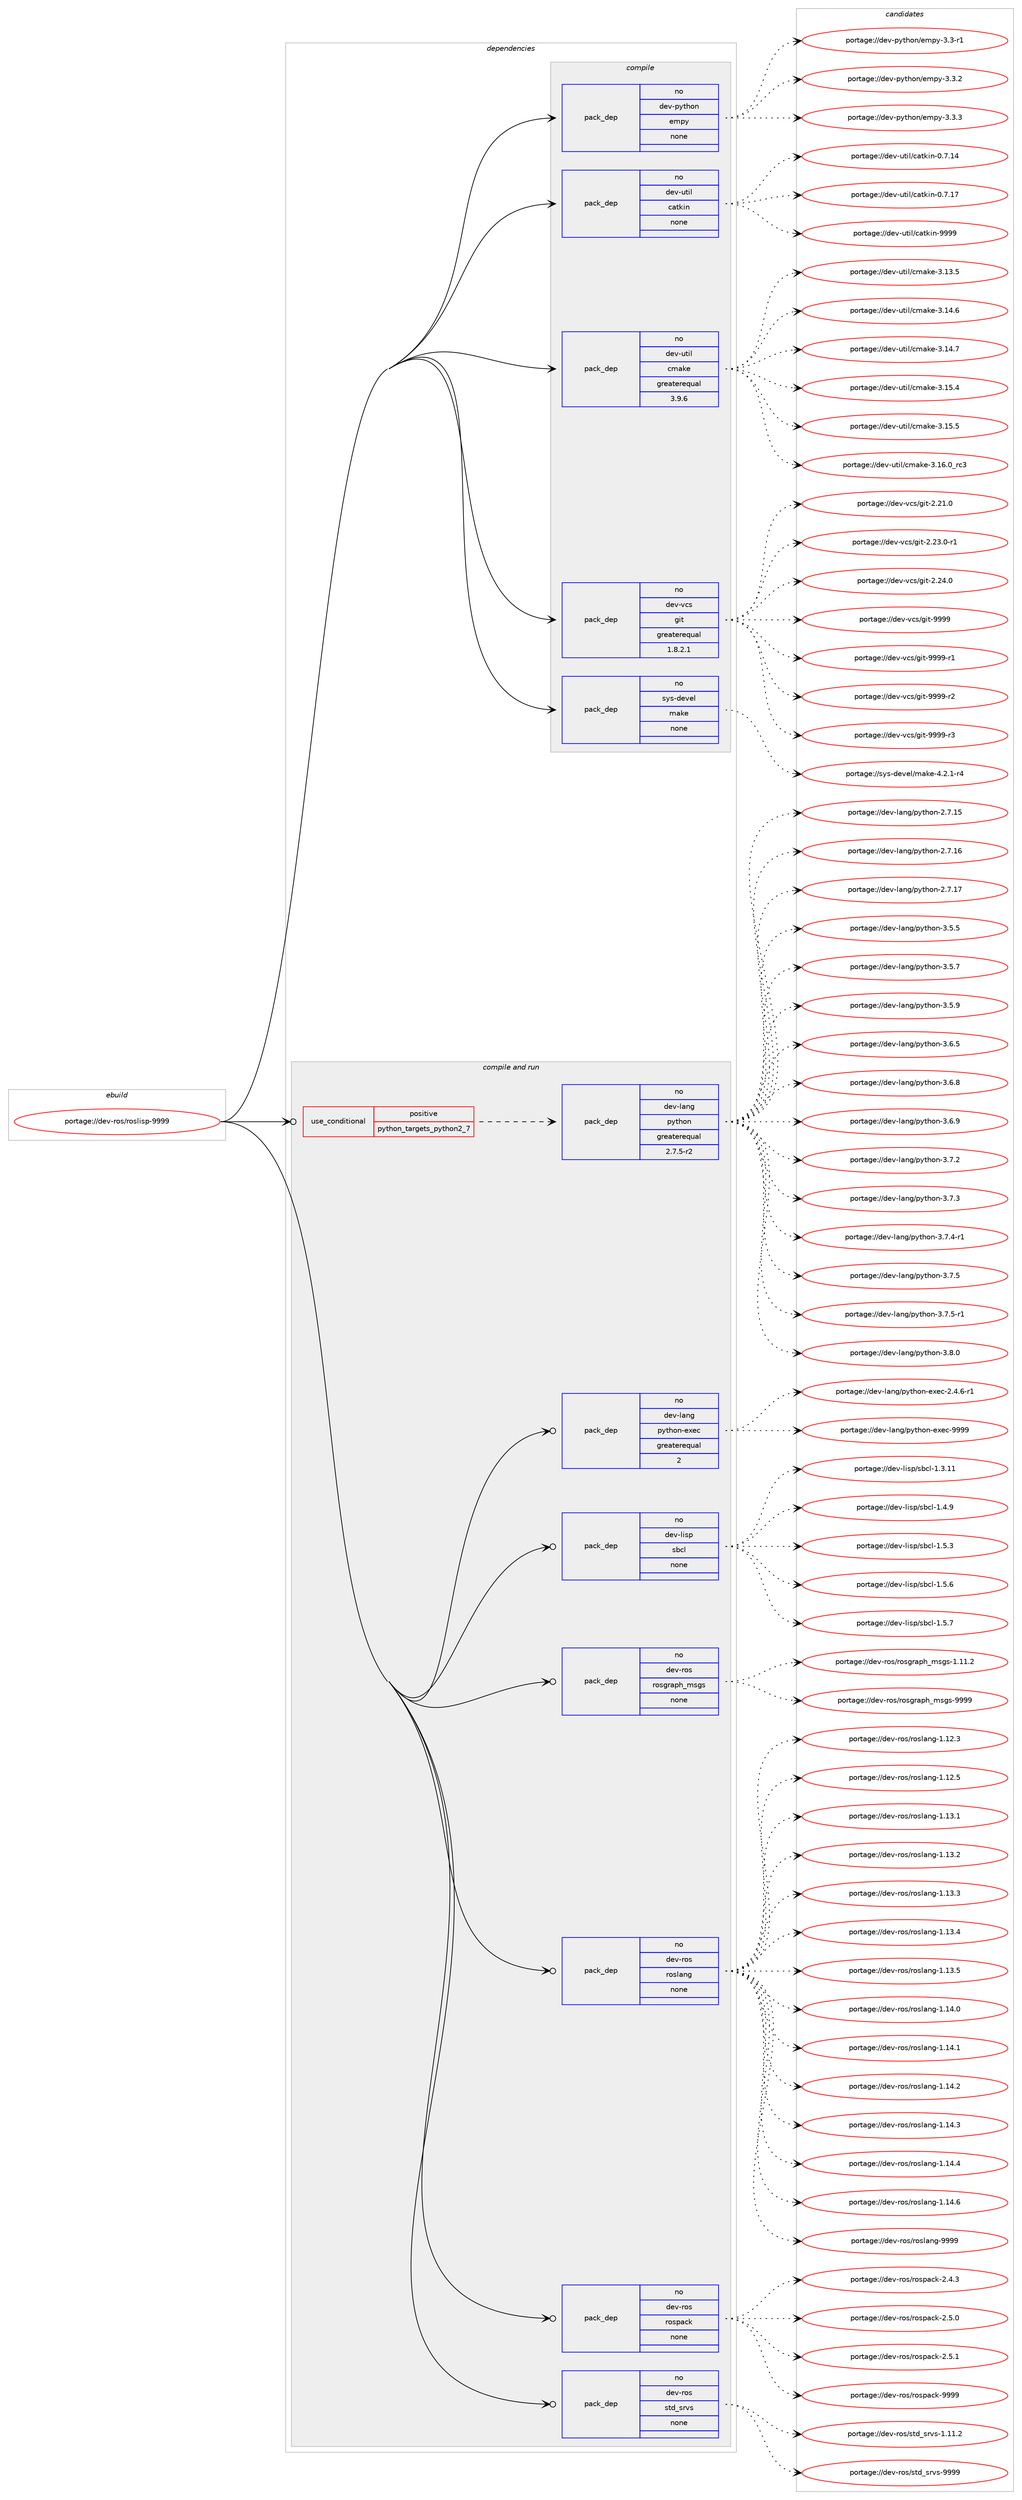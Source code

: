 digraph prolog {

# *************
# Graph options
# *************

newrank=true;
concentrate=true;
compound=true;
graph [rankdir=LR,fontname=Helvetica,fontsize=10,ranksep=1.5];#, ranksep=2.5, nodesep=0.2];
edge  [arrowhead=vee];
node  [fontname=Helvetica,fontsize=10];

# **********
# The ebuild
# **********

subgraph cluster_leftcol {
color=gray;
rank=same;
label=<<i>ebuild</i>>;
id [label="portage://dev-ros/roslisp-9999", color=red, width=4, href="../dev-ros/roslisp-9999.svg"];
}

# ****************
# The dependencies
# ****************

subgraph cluster_midcol {
color=gray;
label=<<i>dependencies</i>>;
subgraph cluster_compile {
fillcolor="#eeeeee";
style=filled;
label=<<i>compile</i>>;
subgraph pack149502 {
dependency196975 [label=<<TABLE BORDER="0" CELLBORDER="1" CELLSPACING="0" CELLPADDING="4" WIDTH="220"><TR><TD ROWSPAN="6" CELLPADDING="30">pack_dep</TD></TR><TR><TD WIDTH="110">no</TD></TR><TR><TD>dev-python</TD></TR><TR><TD>empy</TD></TR><TR><TD>none</TD></TR><TR><TD></TD></TR></TABLE>>, shape=none, color=blue];
}
id:e -> dependency196975:w [weight=20,style="solid",arrowhead="vee"];
subgraph pack149503 {
dependency196976 [label=<<TABLE BORDER="0" CELLBORDER="1" CELLSPACING="0" CELLPADDING="4" WIDTH="220"><TR><TD ROWSPAN="6" CELLPADDING="30">pack_dep</TD></TR><TR><TD WIDTH="110">no</TD></TR><TR><TD>dev-util</TD></TR><TR><TD>catkin</TD></TR><TR><TD>none</TD></TR><TR><TD></TD></TR></TABLE>>, shape=none, color=blue];
}
id:e -> dependency196976:w [weight=20,style="solid",arrowhead="vee"];
subgraph pack149504 {
dependency196977 [label=<<TABLE BORDER="0" CELLBORDER="1" CELLSPACING="0" CELLPADDING="4" WIDTH="220"><TR><TD ROWSPAN="6" CELLPADDING="30">pack_dep</TD></TR><TR><TD WIDTH="110">no</TD></TR><TR><TD>dev-util</TD></TR><TR><TD>cmake</TD></TR><TR><TD>greaterequal</TD></TR><TR><TD>3.9.6</TD></TR></TABLE>>, shape=none, color=blue];
}
id:e -> dependency196977:w [weight=20,style="solid",arrowhead="vee"];
subgraph pack149505 {
dependency196978 [label=<<TABLE BORDER="0" CELLBORDER="1" CELLSPACING="0" CELLPADDING="4" WIDTH="220"><TR><TD ROWSPAN="6" CELLPADDING="30">pack_dep</TD></TR><TR><TD WIDTH="110">no</TD></TR><TR><TD>dev-vcs</TD></TR><TR><TD>git</TD></TR><TR><TD>greaterequal</TD></TR><TR><TD>1.8.2.1</TD></TR></TABLE>>, shape=none, color=blue];
}
id:e -> dependency196978:w [weight=20,style="solid",arrowhead="vee"];
subgraph pack149506 {
dependency196979 [label=<<TABLE BORDER="0" CELLBORDER="1" CELLSPACING="0" CELLPADDING="4" WIDTH="220"><TR><TD ROWSPAN="6" CELLPADDING="30">pack_dep</TD></TR><TR><TD WIDTH="110">no</TD></TR><TR><TD>sys-devel</TD></TR><TR><TD>make</TD></TR><TR><TD>none</TD></TR><TR><TD></TD></TR></TABLE>>, shape=none, color=blue];
}
id:e -> dependency196979:w [weight=20,style="solid",arrowhead="vee"];
}
subgraph cluster_compileandrun {
fillcolor="#eeeeee";
style=filled;
label=<<i>compile and run</i>>;
subgraph cond44045 {
dependency196980 [label=<<TABLE BORDER="0" CELLBORDER="1" CELLSPACING="0" CELLPADDING="4"><TR><TD ROWSPAN="3" CELLPADDING="10">use_conditional</TD></TR><TR><TD>positive</TD></TR><TR><TD>python_targets_python2_7</TD></TR></TABLE>>, shape=none, color=red];
subgraph pack149507 {
dependency196981 [label=<<TABLE BORDER="0" CELLBORDER="1" CELLSPACING="0" CELLPADDING="4" WIDTH="220"><TR><TD ROWSPAN="6" CELLPADDING="30">pack_dep</TD></TR><TR><TD WIDTH="110">no</TD></TR><TR><TD>dev-lang</TD></TR><TR><TD>python</TD></TR><TR><TD>greaterequal</TD></TR><TR><TD>2.7.5-r2</TD></TR></TABLE>>, shape=none, color=blue];
}
dependency196980:e -> dependency196981:w [weight=20,style="dashed",arrowhead="vee"];
}
id:e -> dependency196980:w [weight=20,style="solid",arrowhead="odotvee"];
subgraph pack149508 {
dependency196982 [label=<<TABLE BORDER="0" CELLBORDER="1" CELLSPACING="0" CELLPADDING="4" WIDTH="220"><TR><TD ROWSPAN="6" CELLPADDING="30">pack_dep</TD></TR><TR><TD WIDTH="110">no</TD></TR><TR><TD>dev-lang</TD></TR><TR><TD>python-exec</TD></TR><TR><TD>greaterequal</TD></TR><TR><TD>2</TD></TR></TABLE>>, shape=none, color=blue];
}
id:e -> dependency196982:w [weight=20,style="solid",arrowhead="odotvee"];
subgraph pack149509 {
dependency196983 [label=<<TABLE BORDER="0" CELLBORDER="1" CELLSPACING="0" CELLPADDING="4" WIDTH="220"><TR><TD ROWSPAN="6" CELLPADDING="30">pack_dep</TD></TR><TR><TD WIDTH="110">no</TD></TR><TR><TD>dev-lisp</TD></TR><TR><TD>sbcl</TD></TR><TR><TD>none</TD></TR><TR><TD></TD></TR></TABLE>>, shape=none, color=blue];
}
id:e -> dependency196983:w [weight=20,style="solid",arrowhead="odotvee"];
subgraph pack149510 {
dependency196984 [label=<<TABLE BORDER="0" CELLBORDER="1" CELLSPACING="0" CELLPADDING="4" WIDTH="220"><TR><TD ROWSPAN="6" CELLPADDING="30">pack_dep</TD></TR><TR><TD WIDTH="110">no</TD></TR><TR><TD>dev-ros</TD></TR><TR><TD>rosgraph_msgs</TD></TR><TR><TD>none</TD></TR><TR><TD></TD></TR></TABLE>>, shape=none, color=blue];
}
id:e -> dependency196984:w [weight=20,style="solid",arrowhead="odotvee"];
subgraph pack149511 {
dependency196985 [label=<<TABLE BORDER="0" CELLBORDER="1" CELLSPACING="0" CELLPADDING="4" WIDTH="220"><TR><TD ROWSPAN="6" CELLPADDING="30">pack_dep</TD></TR><TR><TD WIDTH="110">no</TD></TR><TR><TD>dev-ros</TD></TR><TR><TD>roslang</TD></TR><TR><TD>none</TD></TR><TR><TD></TD></TR></TABLE>>, shape=none, color=blue];
}
id:e -> dependency196985:w [weight=20,style="solid",arrowhead="odotvee"];
subgraph pack149512 {
dependency196986 [label=<<TABLE BORDER="0" CELLBORDER="1" CELLSPACING="0" CELLPADDING="4" WIDTH="220"><TR><TD ROWSPAN="6" CELLPADDING="30">pack_dep</TD></TR><TR><TD WIDTH="110">no</TD></TR><TR><TD>dev-ros</TD></TR><TR><TD>rospack</TD></TR><TR><TD>none</TD></TR><TR><TD></TD></TR></TABLE>>, shape=none, color=blue];
}
id:e -> dependency196986:w [weight=20,style="solid",arrowhead="odotvee"];
subgraph pack149513 {
dependency196987 [label=<<TABLE BORDER="0" CELLBORDER="1" CELLSPACING="0" CELLPADDING="4" WIDTH="220"><TR><TD ROWSPAN="6" CELLPADDING="30">pack_dep</TD></TR><TR><TD WIDTH="110">no</TD></TR><TR><TD>dev-ros</TD></TR><TR><TD>std_srvs</TD></TR><TR><TD>none</TD></TR><TR><TD></TD></TR></TABLE>>, shape=none, color=blue];
}
id:e -> dependency196987:w [weight=20,style="solid",arrowhead="odotvee"];
}
subgraph cluster_run {
fillcolor="#eeeeee";
style=filled;
label=<<i>run</i>>;
}
}

# **************
# The candidates
# **************

subgraph cluster_choices {
rank=same;
color=gray;
label=<<i>candidates</i>>;

subgraph choice149502 {
color=black;
nodesep=1;
choiceportage1001011184511212111610411111047101109112121455146514511449 [label="portage://dev-python/empy-3.3-r1", color=red, width=4,href="../dev-python/empy-3.3-r1.svg"];
choiceportage1001011184511212111610411111047101109112121455146514650 [label="portage://dev-python/empy-3.3.2", color=red, width=4,href="../dev-python/empy-3.3.2.svg"];
choiceportage1001011184511212111610411111047101109112121455146514651 [label="portage://dev-python/empy-3.3.3", color=red, width=4,href="../dev-python/empy-3.3.3.svg"];
dependency196975:e -> choiceportage1001011184511212111610411111047101109112121455146514511449:w [style=dotted,weight="100"];
dependency196975:e -> choiceportage1001011184511212111610411111047101109112121455146514650:w [style=dotted,weight="100"];
dependency196975:e -> choiceportage1001011184511212111610411111047101109112121455146514651:w [style=dotted,weight="100"];
}
subgraph choice149503 {
color=black;
nodesep=1;
choiceportage1001011184511711610510847999711610710511045484655464952 [label="portage://dev-util/catkin-0.7.14", color=red, width=4,href="../dev-util/catkin-0.7.14.svg"];
choiceportage1001011184511711610510847999711610710511045484655464955 [label="portage://dev-util/catkin-0.7.17", color=red, width=4,href="../dev-util/catkin-0.7.17.svg"];
choiceportage100101118451171161051084799971161071051104557575757 [label="portage://dev-util/catkin-9999", color=red, width=4,href="../dev-util/catkin-9999.svg"];
dependency196976:e -> choiceportage1001011184511711610510847999711610710511045484655464952:w [style=dotted,weight="100"];
dependency196976:e -> choiceportage1001011184511711610510847999711610710511045484655464955:w [style=dotted,weight="100"];
dependency196976:e -> choiceportage100101118451171161051084799971161071051104557575757:w [style=dotted,weight="100"];
}
subgraph choice149504 {
color=black;
nodesep=1;
choiceportage1001011184511711610510847991099710710145514649514653 [label="portage://dev-util/cmake-3.13.5", color=red, width=4,href="../dev-util/cmake-3.13.5.svg"];
choiceportage1001011184511711610510847991099710710145514649524654 [label="portage://dev-util/cmake-3.14.6", color=red, width=4,href="../dev-util/cmake-3.14.6.svg"];
choiceportage1001011184511711610510847991099710710145514649524655 [label="portage://dev-util/cmake-3.14.7", color=red, width=4,href="../dev-util/cmake-3.14.7.svg"];
choiceportage1001011184511711610510847991099710710145514649534652 [label="portage://dev-util/cmake-3.15.4", color=red, width=4,href="../dev-util/cmake-3.15.4.svg"];
choiceportage1001011184511711610510847991099710710145514649534653 [label="portage://dev-util/cmake-3.15.5", color=red, width=4,href="../dev-util/cmake-3.15.5.svg"];
choiceportage1001011184511711610510847991099710710145514649544648951149951 [label="portage://dev-util/cmake-3.16.0_rc3", color=red, width=4,href="../dev-util/cmake-3.16.0_rc3.svg"];
dependency196977:e -> choiceportage1001011184511711610510847991099710710145514649514653:w [style=dotted,weight="100"];
dependency196977:e -> choiceportage1001011184511711610510847991099710710145514649524654:w [style=dotted,weight="100"];
dependency196977:e -> choiceportage1001011184511711610510847991099710710145514649524655:w [style=dotted,weight="100"];
dependency196977:e -> choiceportage1001011184511711610510847991099710710145514649534652:w [style=dotted,weight="100"];
dependency196977:e -> choiceportage1001011184511711610510847991099710710145514649534653:w [style=dotted,weight="100"];
dependency196977:e -> choiceportage1001011184511711610510847991099710710145514649544648951149951:w [style=dotted,weight="100"];
}
subgraph choice149505 {
color=black;
nodesep=1;
choiceportage10010111845118991154710310511645504650494648 [label="portage://dev-vcs/git-2.21.0", color=red, width=4,href="../dev-vcs/git-2.21.0.svg"];
choiceportage100101118451189911547103105116455046505146484511449 [label="portage://dev-vcs/git-2.23.0-r1", color=red, width=4,href="../dev-vcs/git-2.23.0-r1.svg"];
choiceportage10010111845118991154710310511645504650524648 [label="portage://dev-vcs/git-2.24.0", color=red, width=4,href="../dev-vcs/git-2.24.0.svg"];
choiceportage1001011184511899115471031051164557575757 [label="portage://dev-vcs/git-9999", color=red, width=4,href="../dev-vcs/git-9999.svg"];
choiceportage10010111845118991154710310511645575757574511449 [label="portage://dev-vcs/git-9999-r1", color=red, width=4,href="../dev-vcs/git-9999-r1.svg"];
choiceportage10010111845118991154710310511645575757574511450 [label="portage://dev-vcs/git-9999-r2", color=red, width=4,href="../dev-vcs/git-9999-r2.svg"];
choiceportage10010111845118991154710310511645575757574511451 [label="portage://dev-vcs/git-9999-r3", color=red, width=4,href="../dev-vcs/git-9999-r3.svg"];
dependency196978:e -> choiceportage10010111845118991154710310511645504650494648:w [style=dotted,weight="100"];
dependency196978:e -> choiceportage100101118451189911547103105116455046505146484511449:w [style=dotted,weight="100"];
dependency196978:e -> choiceportage10010111845118991154710310511645504650524648:w [style=dotted,weight="100"];
dependency196978:e -> choiceportage1001011184511899115471031051164557575757:w [style=dotted,weight="100"];
dependency196978:e -> choiceportage10010111845118991154710310511645575757574511449:w [style=dotted,weight="100"];
dependency196978:e -> choiceportage10010111845118991154710310511645575757574511450:w [style=dotted,weight="100"];
dependency196978:e -> choiceportage10010111845118991154710310511645575757574511451:w [style=dotted,weight="100"];
}
subgraph choice149506 {
color=black;
nodesep=1;
choiceportage1151211154510010111810110847109971071014552465046494511452 [label="portage://sys-devel/make-4.2.1-r4", color=red, width=4,href="../sys-devel/make-4.2.1-r4.svg"];
dependency196979:e -> choiceportage1151211154510010111810110847109971071014552465046494511452:w [style=dotted,weight="100"];
}
subgraph choice149507 {
color=black;
nodesep=1;
choiceportage10010111845108971101034711212111610411111045504655464953 [label="portage://dev-lang/python-2.7.15", color=red, width=4,href="../dev-lang/python-2.7.15.svg"];
choiceportage10010111845108971101034711212111610411111045504655464954 [label="portage://dev-lang/python-2.7.16", color=red, width=4,href="../dev-lang/python-2.7.16.svg"];
choiceportage10010111845108971101034711212111610411111045504655464955 [label="portage://dev-lang/python-2.7.17", color=red, width=4,href="../dev-lang/python-2.7.17.svg"];
choiceportage100101118451089711010347112121116104111110455146534653 [label="portage://dev-lang/python-3.5.5", color=red, width=4,href="../dev-lang/python-3.5.5.svg"];
choiceportage100101118451089711010347112121116104111110455146534655 [label="portage://dev-lang/python-3.5.7", color=red, width=4,href="../dev-lang/python-3.5.7.svg"];
choiceportage100101118451089711010347112121116104111110455146534657 [label="portage://dev-lang/python-3.5.9", color=red, width=4,href="../dev-lang/python-3.5.9.svg"];
choiceportage100101118451089711010347112121116104111110455146544653 [label="portage://dev-lang/python-3.6.5", color=red, width=4,href="../dev-lang/python-3.6.5.svg"];
choiceportage100101118451089711010347112121116104111110455146544656 [label="portage://dev-lang/python-3.6.8", color=red, width=4,href="../dev-lang/python-3.6.8.svg"];
choiceportage100101118451089711010347112121116104111110455146544657 [label="portage://dev-lang/python-3.6.9", color=red, width=4,href="../dev-lang/python-3.6.9.svg"];
choiceportage100101118451089711010347112121116104111110455146554650 [label="portage://dev-lang/python-3.7.2", color=red, width=4,href="../dev-lang/python-3.7.2.svg"];
choiceportage100101118451089711010347112121116104111110455146554651 [label="portage://dev-lang/python-3.7.3", color=red, width=4,href="../dev-lang/python-3.7.3.svg"];
choiceportage1001011184510897110103471121211161041111104551465546524511449 [label="portage://dev-lang/python-3.7.4-r1", color=red, width=4,href="../dev-lang/python-3.7.4-r1.svg"];
choiceportage100101118451089711010347112121116104111110455146554653 [label="portage://dev-lang/python-3.7.5", color=red, width=4,href="../dev-lang/python-3.7.5.svg"];
choiceportage1001011184510897110103471121211161041111104551465546534511449 [label="portage://dev-lang/python-3.7.5-r1", color=red, width=4,href="../dev-lang/python-3.7.5-r1.svg"];
choiceportage100101118451089711010347112121116104111110455146564648 [label="portage://dev-lang/python-3.8.0", color=red, width=4,href="../dev-lang/python-3.8.0.svg"];
dependency196981:e -> choiceportage10010111845108971101034711212111610411111045504655464953:w [style=dotted,weight="100"];
dependency196981:e -> choiceportage10010111845108971101034711212111610411111045504655464954:w [style=dotted,weight="100"];
dependency196981:e -> choiceportage10010111845108971101034711212111610411111045504655464955:w [style=dotted,weight="100"];
dependency196981:e -> choiceportage100101118451089711010347112121116104111110455146534653:w [style=dotted,weight="100"];
dependency196981:e -> choiceportage100101118451089711010347112121116104111110455146534655:w [style=dotted,weight="100"];
dependency196981:e -> choiceportage100101118451089711010347112121116104111110455146534657:w [style=dotted,weight="100"];
dependency196981:e -> choiceportage100101118451089711010347112121116104111110455146544653:w [style=dotted,weight="100"];
dependency196981:e -> choiceportage100101118451089711010347112121116104111110455146544656:w [style=dotted,weight="100"];
dependency196981:e -> choiceportage100101118451089711010347112121116104111110455146544657:w [style=dotted,weight="100"];
dependency196981:e -> choiceportage100101118451089711010347112121116104111110455146554650:w [style=dotted,weight="100"];
dependency196981:e -> choiceportage100101118451089711010347112121116104111110455146554651:w [style=dotted,weight="100"];
dependency196981:e -> choiceportage1001011184510897110103471121211161041111104551465546524511449:w [style=dotted,weight="100"];
dependency196981:e -> choiceportage100101118451089711010347112121116104111110455146554653:w [style=dotted,weight="100"];
dependency196981:e -> choiceportage1001011184510897110103471121211161041111104551465546534511449:w [style=dotted,weight="100"];
dependency196981:e -> choiceportage100101118451089711010347112121116104111110455146564648:w [style=dotted,weight="100"];
}
subgraph choice149508 {
color=black;
nodesep=1;
choiceportage10010111845108971101034711212111610411111045101120101994550465246544511449 [label="portage://dev-lang/python-exec-2.4.6-r1", color=red, width=4,href="../dev-lang/python-exec-2.4.6-r1.svg"];
choiceportage10010111845108971101034711212111610411111045101120101994557575757 [label="portage://dev-lang/python-exec-9999", color=red, width=4,href="../dev-lang/python-exec-9999.svg"];
dependency196982:e -> choiceportage10010111845108971101034711212111610411111045101120101994550465246544511449:w [style=dotted,weight="100"];
dependency196982:e -> choiceportage10010111845108971101034711212111610411111045101120101994557575757:w [style=dotted,weight="100"];
}
subgraph choice149509 {
color=black;
nodesep=1;
choiceportage1001011184510810511511247115989910845494651464949 [label="portage://dev-lisp/sbcl-1.3.11", color=red, width=4,href="../dev-lisp/sbcl-1.3.11.svg"];
choiceportage10010111845108105115112471159899108454946524657 [label="portage://dev-lisp/sbcl-1.4.9", color=red, width=4,href="../dev-lisp/sbcl-1.4.9.svg"];
choiceportage10010111845108105115112471159899108454946534651 [label="portage://dev-lisp/sbcl-1.5.3", color=red, width=4,href="../dev-lisp/sbcl-1.5.3.svg"];
choiceportage10010111845108105115112471159899108454946534654 [label="portage://dev-lisp/sbcl-1.5.6", color=red, width=4,href="../dev-lisp/sbcl-1.5.6.svg"];
choiceportage10010111845108105115112471159899108454946534655 [label="portage://dev-lisp/sbcl-1.5.7", color=red, width=4,href="../dev-lisp/sbcl-1.5.7.svg"];
dependency196983:e -> choiceportage1001011184510810511511247115989910845494651464949:w [style=dotted,weight="100"];
dependency196983:e -> choiceportage10010111845108105115112471159899108454946524657:w [style=dotted,weight="100"];
dependency196983:e -> choiceportage10010111845108105115112471159899108454946534651:w [style=dotted,weight="100"];
dependency196983:e -> choiceportage10010111845108105115112471159899108454946534654:w [style=dotted,weight="100"];
dependency196983:e -> choiceportage10010111845108105115112471159899108454946534655:w [style=dotted,weight="100"];
}
subgraph choice149510 {
color=black;
nodesep=1;
choiceportage1001011184511411111547114111115103114971121049510911510311545494649494650 [label="portage://dev-ros/rosgraph_msgs-1.11.2", color=red, width=4,href="../dev-ros/rosgraph_msgs-1.11.2.svg"];
choiceportage100101118451141111154711411111510311497112104951091151031154557575757 [label="portage://dev-ros/rosgraph_msgs-9999", color=red, width=4,href="../dev-ros/rosgraph_msgs-9999.svg"];
dependency196984:e -> choiceportage1001011184511411111547114111115103114971121049510911510311545494649494650:w [style=dotted,weight="100"];
dependency196984:e -> choiceportage100101118451141111154711411111510311497112104951091151031154557575757:w [style=dotted,weight="100"];
}
subgraph choice149511 {
color=black;
nodesep=1;
choiceportage10010111845114111115471141111151089711010345494649504651 [label="portage://dev-ros/roslang-1.12.3", color=red, width=4,href="../dev-ros/roslang-1.12.3.svg"];
choiceportage10010111845114111115471141111151089711010345494649504653 [label="portage://dev-ros/roslang-1.12.5", color=red, width=4,href="../dev-ros/roslang-1.12.5.svg"];
choiceportage10010111845114111115471141111151089711010345494649514649 [label="portage://dev-ros/roslang-1.13.1", color=red, width=4,href="../dev-ros/roslang-1.13.1.svg"];
choiceportage10010111845114111115471141111151089711010345494649514650 [label="portage://dev-ros/roslang-1.13.2", color=red, width=4,href="../dev-ros/roslang-1.13.2.svg"];
choiceportage10010111845114111115471141111151089711010345494649514651 [label="portage://dev-ros/roslang-1.13.3", color=red, width=4,href="../dev-ros/roslang-1.13.3.svg"];
choiceportage10010111845114111115471141111151089711010345494649514652 [label="portage://dev-ros/roslang-1.13.4", color=red, width=4,href="../dev-ros/roslang-1.13.4.svg"];
choiceportage10010111845114111115471141111151089711010345494649514653 [label="portage://dev-ros/roslang-1.13.5", color=red, width=4,href="../dev-ros/roslang-1.13.5.svg"];
choiceportage10010111845114111115471141111151089711010345494649524648 [label="portage://dev-ros/roslang-1.14.0", color=red, width=4,href="../dev-ros/roslang-1.14.0.svg"];
choiceportage10010111845114111115471141111151089711010345494649524649 [label="portage://dev-ros/roslang-1.14.1", color=red, width=4,href="../dev-ros/roslang-1.14.1.svg"];
choiceportage10010111845114111115471141111151089711010345494649524650 [label="portage://dev-ros/roslang-1.14.2", color=red, width=4,href="../dev-ros/roslang-1.14.2.svg"];
choiceportage10010111845114111115471141111151089711010345494649524651 [label="portage://dev-ros/roslang-1.14.3", color=red, width=4,href="../dev-ros/roslang-1.14.3.svg"];
choiceportage10010111845114111115471141111151089711010345494649524652 [label="portage://dev-ros/roslang-1.14.4", color=red, width=4,href="../dev-ros/roslang-1.14.4.svg"];
choiceportage10010111845114111115471141111151089711010345494649524654 [label="portage://dev-ros/roslang-1.14.6", color=red, width=4,href="../dev-ros/roslang-1.14.6.svg"];
choiceportage1001011184511411111547114111115108971101034557575757 [label="portage://dev-ros/roslang-9999", color=red, width=4,href="../dev-ros/roslang-9999.svg"];
dependency196985:e -> choiceportage10010111845114111115471141111151089711010345494649504651:w [style=dotted,weight="100"];
dependency196985:e -> choiceportage10010111845114111115471141111151089711010345494649504653:w [style=dotted,weight="100"];
dependency196985:e -> choiceportage10010111845114111115471141111151089711010345494649514649:w [style=dotted,weight="100"];
dependency196985:e -> choiceportage10010111845114111115471141111151089711010345494649514650:w [style=dotted,weight="100"];
dependency196985:e -> choiceportage10010111845114111115471141111151089711010345494649514651:w [style=dotted,weight="100"];
dependency196985:e -> choiceportage10010111845114111115471141111151089711010345494649514652:w [style=dotted,weight="100"];
dependency196985:e -> choiceportage10010111845114111115471141111151089711010345494649514653:w [style=dotted,weight="100"];
dependency196985:e -> choiceportage10010111845114111115471141111151089711010345494649524648:w [style=dotted,weight="100"];
dependency196985:e -> choiceportage10010111845114111115471141111151089711010345494649524649:w [style=dotted,weight="100"];
dependency196985:e -> choiceportage10010111845114111115471141111151089711010345494649524650:w [style=dotted,weight="100"];
dependency196985:e -> choiceportage10010111845114111115471141111151089711010345494649524651:w [style=dotted,weight="100"];
dependency196985:e -> choiceportage10010111845114111115471141111151089711010345494649524652:w [style=dotted,weight="100"];
dependency196985:e -> choiceportage10010111845114111115471141111151089711010345494649524654:w [style=dotted,weight="100"];
dependency196985:e -> choiceportage1001011184511411111547114111115108971101034557575757:w [style=dotted,weight="100"];
}
subgraph choice149512 {
color=black;
nodesep=1;
choiceportage10010111845114111115471141111151129799107455046524651 [label="portage://dev-ros/rospack-2.4.3", color=red, width=4,href="../dev-ros/rospack-2.4.3.svg"];
choiceportage10010111845114111115471141111151129799107455046534648 [label="portage://dev-ros/rospack-2.5.0", color=red, width=4,href="../dev-ros/rospack-2.5.0.svg"];
choiceportage10010111845114111115471141111151129799107455046534649 [label="portage://dev-ros/rospack-2.5.1", color=red, width=4,href="../dev-ros/rospack-2.5.1.svg"];
choiceportage100101118451141111154711411111511297991074557575757 [label="portage://dev-ros/rospack-9999", color=red, width=4,href="../dev-ros/rospack-9999.svg"];
dependency196986:e -> choiceportage10010111845114111115471141111151129799107455046524651:w [style=dotted,weight="100"];
dependency196986:e -> choiceportage10010111845114111115471141111151129799107455046534648:w [style=dotted,weight="100"];
dependency196986:e -> choiceportage10010111845114111115471141111151129799107455046534649:w [style=dotted,weight="100"];
dependency196986:e -> choiceportage100101118451141111154711411111511297991074557575757:w [style=dotted,weight="100"];
}
subgraph choice149513 {
color=black;
nodesep=1;
choiceportage10010111845114111115471151161009511511411811545494649494650 [label="portage://dev-ros/std_srvs-1.11.2", color=red, width=4,href="../dev-ros/std_srvs-1.11.2.svg"];
choiceportage1001011184511411111547115116100951151141181154557575757 [label="portage://dev-ros/std_srvs-9999", color=red, width=4,href="../dev-ros/std_srvs-9999.svg"];
dependency196987:e -> choiceportage10010111845114111115471151161009511511411811545494649494650:w [style=dotted,weight="100"];
dependency196987:e -> choiceportage1001011184511411111547115116100951151141181154557575757:w [style=dotted,weight="100"];
}
}

}
